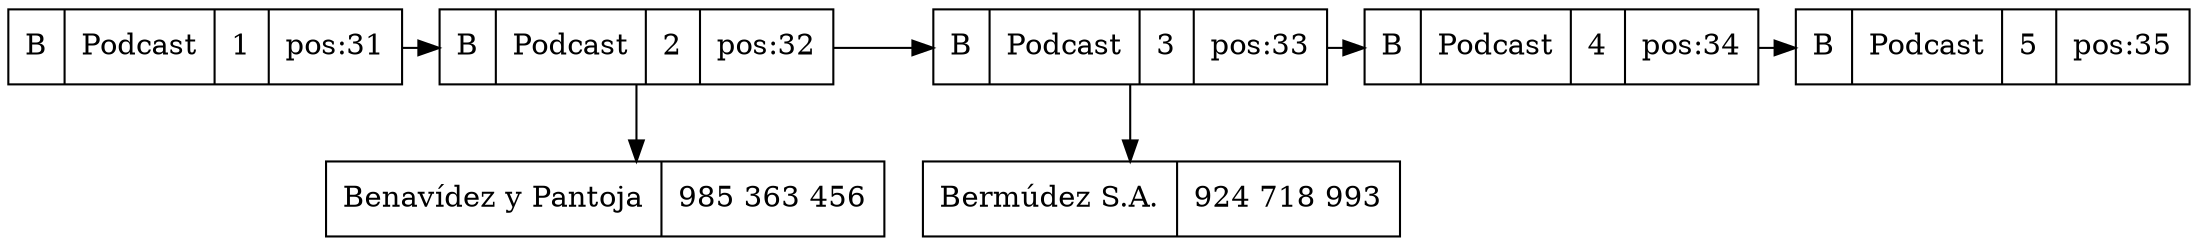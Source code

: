 digraph G{
node[shape="box" shape="record"]
graph[splines="ortho"]
node30[label="B|Podcast|1|pos:31"];
node30->node31;
node31[label="B|Podcast|2|pos:32"];
node0xc000050690[label="Benavídez y Pantoja|985 363 456"];
node31->node0xc000050690;
node31->node32;
node32[label="B|Podcast|3|pos:33"];
node0xc0000506e0[label="Bermúdez S.A.|924 718 993"];
node32->node0xc0000506e0;
node32->node33;
node33[label="B|Podcast|4|pos:34"];
node33->node34;
node34[label="B|Podcast|5|pos:35"];
{rank="same"; node30; node31; node32; node33; node34}
}
